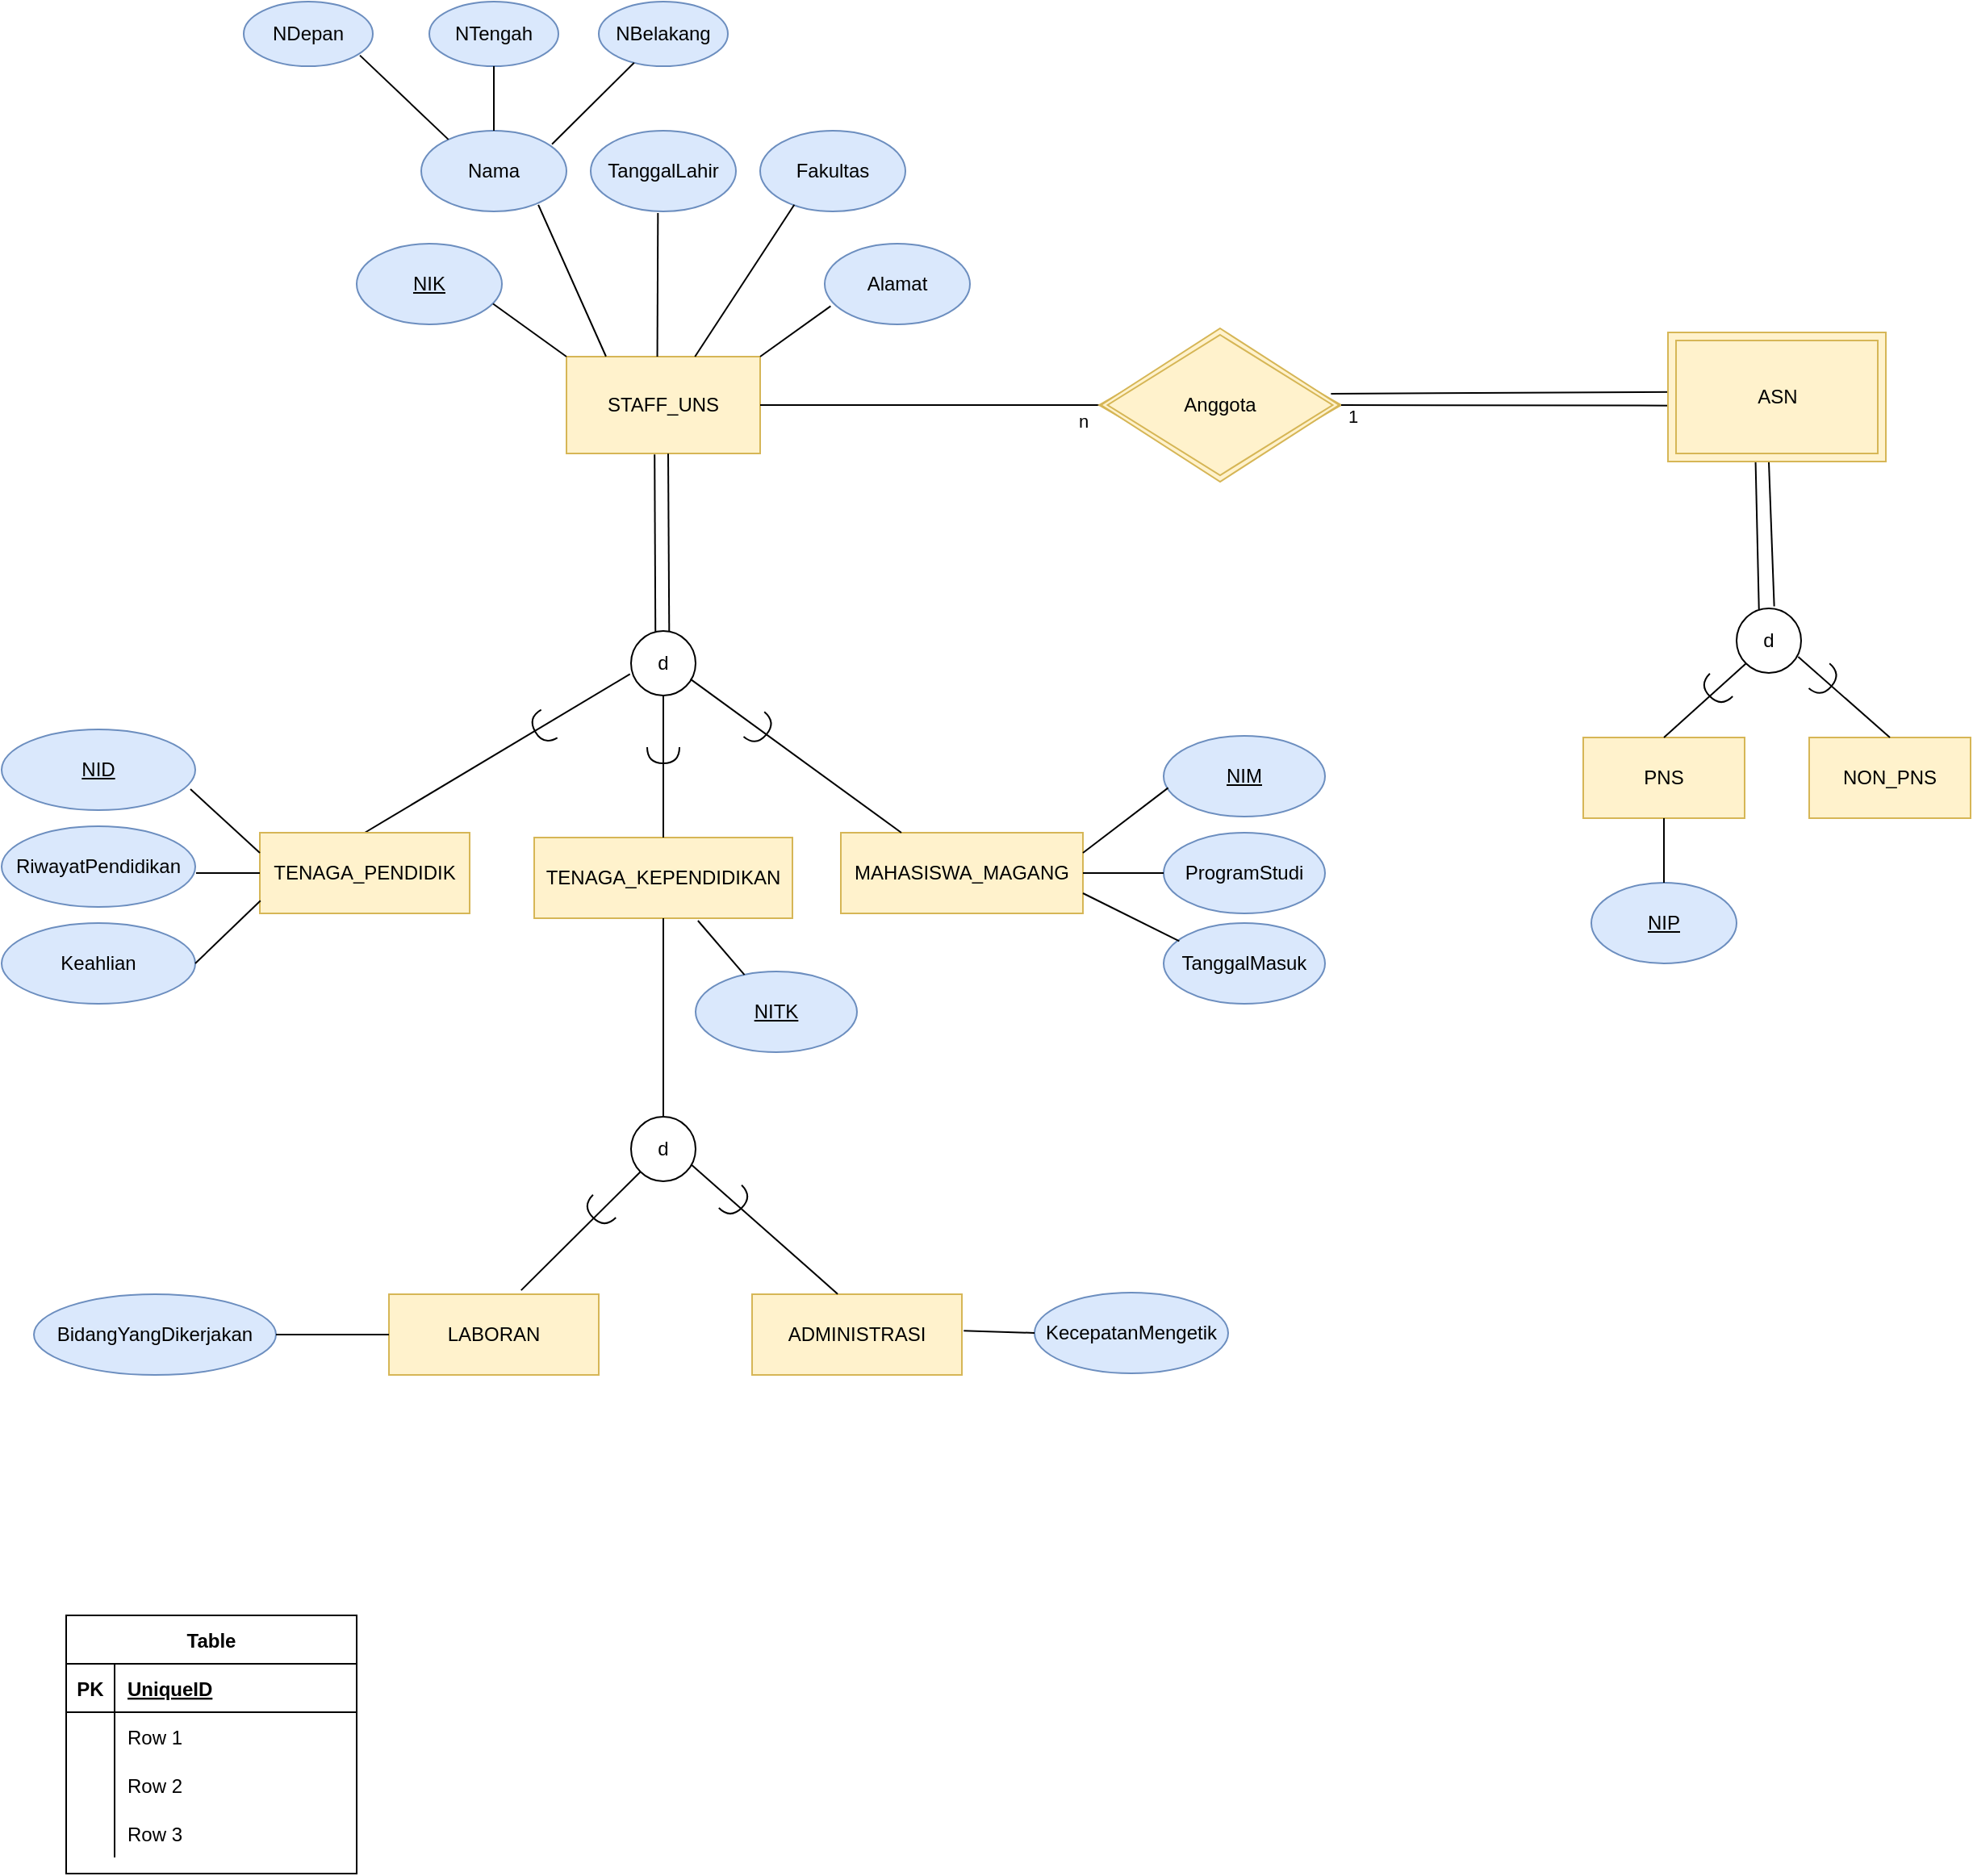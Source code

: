 <mxfile version="15.2.9" type="github" pages="3">
  <diagram id="j85GyJABtu3-5Gjulu61" name="Page-2">
    <mxGraphModel dx="2805" dy="946" grid="1" gridSize="10" guides="1" tooltips="1" connect="1" arrows="1" fold="1" page="1" pageScale="1" pageWidth="850" pageHeight="1100" math="0" shadow="0">
      <root>
        <mxCell id="KrilJDPw3ydvlsXIcV6F-0" />
        <mxCell id="KrilJDPw3ydvlsXIcV6F-1" parent="KrilJDPw3ydvlsXIcV6F-0" />
        <mxCell id="KrilJDPw3ydvlsXIcV6F-2" value="STAFF_UNS" style="rounded=0;whiteSpace=wrap;html=1;fillColor=#fff2cc;strokeColor=#d6b656;" parent="KrilJDPw3ydvlsXIcV6F-1" vertex="1">
          <mxGeometry x="220" y="270" width="120" height="60" as="geometry" />
        </mxCell>
        <mxCell id="KrilJDPw3ydvlsXIcV6F-3" value="Nama" style="ellipse;whiteSpace=wrap;html=1;fillColor=#dae8fc;strokeColor=#6c8ebf;" parent="KrilJDPw3ydvlsXIcV6F-1" vertex="1">
          <mxGeometry x="130" y="130" width="90" height="50" as="geometry" />
        </mxCell>
        <mxCell id="KrilJDPw3ydvlsXIcV6F-4" value="Fakultas" style="ellipse;whiteSpace=wrap;html=1;fillColor=#dae8fc;strokeColor=#6c8ebf;" parent="KrilJDPw3ydvlsXIcV6F-1" vertex="1">
          <mxGeometry x="340" y="130" width="90" height="50" as="geometry" />
        </mxCell>
        <mxCell id="KrilJDPw3ydvlsXIcV6F-5" value="TanggalLahir" style="ellipse;whiteSpace=wrap;html=1;fillColor=#dae8fc;strokeColor=#6c8ebf;" parent="KrilJDPw3ydvlsXIcV6F-1" vertex="1">
          <mxGeometry x="235" y="130" width="90" height="50" as="geometry" />
        </mxCell>
        <mxCell id="KrilJDPw3ydvlsXIcV6F-6" value="&lt;u&gt;NIK&lt;/u&gt;" style="ellipse;whiteSpace=wrap;html=1;fillColor=#dae8fc;strokeColor=#6c8ebf;" parent="KrilJDPw3ydvlsXIcV6F-1" vertex="1">
          <mxGeometry x="90" y="200" width="90" height="50" as="geometry" />
        </mxCell>
        <mxCell id="KrilJDPw3ydvlsXIcV6F-7" value="Alamat" style="ellipse;whiteSpace=wrap;html=1;fillColor=#dae8fc;strokeColor=#6c8ebf;" parent="KrilJDPw3ydvlsXIcV6F-1" vertex="1">
          <mxGeometry x="380" y="200" width="90" height="50" as="geometry" />
        </mxCell>
        <mxCell id="KrilJDPw3ydvlsXIcV6F-8" value="" style="endArrow=none;html=1;exitX=0;exitY=0;exitDx=0;exitDy=0;entryX=0.939;entryY=0.745;entryDx=0;entryDy=0;entryPerimeter=0;" parent="KrilJDPw3ydvlsXIcV6F-1" source="KrilJDPw3ydvlsXIcV6F-2" target="KrilJDPw3ydvlsXIcV6F-6" edge="1">
          <mxGeometry width="50" height="50" relative="1" as="geometry">
            <mxPoint x="300" y="250" as="sourcePoint" />
            <mxPoint x="350" y="200" as="targetPoint" />
          </mxGeometry>
        </mxCell>
        <mxCell id="KrilJDPw3ydvlsXIcV6F-9" value="" style="endArrow=none;html=1;entryX=0.041;entryY=0.774;entryDx=0;entryDy=0;exitX=1;exitY=0;exitDx=0;exitDy=0;entryPerimeter=0;" parent="KrilJDPw3ydvlsXIcV6F-1" source="KrilJDPw3ydvlsXIcV6F-2" target="KrilJDPw3ydvlsXIcV6F-7" edge="1">
          <mxGeometry width="50" height="50" relative="1" as="geometry">
            <mxPoint x="340" y="230" as="sourcePoint" />
            <mxPoint x="350" y="200" as="targetPoint" />
          </mxGeometry>
        </mxCell>
        <mxCell id="KrilJDPw3ydvlsXIcV6F-10" value="" style="endArrow=none;html=1;entryX=0.235;entryY=0.918;entryDx=0;entryDy=0;entryPerimeter=0;" parent="KrilJDPw3ydvlsXIcV6F-1" source="KrilJDPw3ydvlsXIcV6F-2" target="KrilJDPw3ydvlsXIcV6F-4" edge="1">
          <mxGeometry width="50" height="50" relative="1" as="geometry">
            <mxPoint x="320" y="219" as="sourcePoint" />
            <mxPoint x="350" y="200" as="targetPoint" />
          </mxGeometry>
        </mxCell>
        <mxCell id="KrilJDPw3ydvlsXIcV6F-11" value="" style="endArrow=none;html=1;entryX=0.806;entryY=0.918;entryDx=0;entryDy=0;entryPerimeter=0;exitX=0.204;exitY=-0.002;exitDx=0;exitDy=0;exitPerimeter=0;" parent="KrilJDPw3ydvlsXIcV6F-1" source="KrilJDPw3ydvlsXIcV6F-2" target="KrilJDPw3ydvlsXIcV6F-3" edge="1">
          <mxGeometry width="50" height="50" relative="1" as="geometry">
            <mxPoint x="160" y="230" as="sourcePoint" />
            <mxPoint x="210" y="180" as="targetPoint" />
          </mxGeometry>
        </mxCell>
        <mxCell id="KrilJDPw3ydvlsXIcV6F-12" value="" style="endArrow=none;html=1;entryX=0.463;entryY=1.021;entryDx=0;entryDy=0;entryPerimeter=0;exitX=0.469;exitY=0;exitDx=0;exitDy=0;exitPerimeter=0;" parent="KrilJDPw3ydvlsXIcV6F-1" source="KrilJDPw3ydvlsXIcV6F-2" target="KrilJDPw3ydvlsXIcV6F-5" edge="1">
          <mxGeometry width="50" height="50" relative="1" as="geometry">
            <mxPoint x="300" y="250" as="sourcePoint" />
            <mxPoint x="350" y="200" as="targetPoint" />
          </mxGeometry>
        </mxCell>
        <mxCell id="KrilJDPw3ydvlsXIcV6F-13" value="NDepan" style="ellipse;whiteSpace=wrap;html=1;fillColor=#dae8fc;strokeColor=#6c8ebf;" parent="KrilJDPw3ydvlsXIcV6F-1" vertex="1">
          <mxGeometry x="20" y="50" width="80" height="40" as="geometry" />
        </mxCell>
        <mxCell id="KrilJDPw3ydvlsXIcV6F-14" value="NTengah" style="ellipse;whiteSpace=wrap;html=1;fillColor=#dae8fc;strokeColor=#6c8ebf;" parent="KrilJDPw3ydvlsXIcV6F-1" vertex="1">
          <mxGeometry x="135" y="50" width="80" height="40" as="geometry" />
        </mxCell>
        <mxCell id="KrilJDPw3ydvlsXIcV6F-15" value="NBelakang" style="ellipse;whiteSpace=wrap;html=1;fillColor=#dae8fc;strokeColor=#6c8ebf;" parent="KrilJDPw3ydvlsXIcV6F-1" vertex="1">
          <mxGeometry x="240" y="50" width="80" height="40" as="geometry" />
        </mxCell>
        <mxCell id="KrilJDPw3ydvlsXIcV6F-16" value="" style="endArrow=none;html=1;entryX=0.9;entryY=0.833;entryDx=0;entryDy=0;entryPerimeter=0;exitX=0.187;exitY=0.109;exitDx=0;exitDy=0;exitPerimeter=0;" parent="KrilJDPw3ydvlsXIcV6F-1" source="KrilJDPw3ydvlsXIcV6F-3" target="KrilJDPw3ydvlsXIcV6F-13" edge="1">
          <mxGeometry width="50" height="50" relative="1" as="geometry">
            <mxPoint x="300" y="160" as="sourcePoint" />
            <mxPoint x="350" y="110" as="targetPoint" />
          </mxGeometry>
        </mxCell>
        <mxCell id="KrilJDPw3ydvlsXIcV6F-17" value="" style="endArrow=none;html=1;exitX=0.9;exitY=0.167;exitDx=0;exitDy=0;exitPerimeter=0;" parent="KrilJDPw3ydvlsXIcV6F-1" source="KrilJDPw3ydvlsXIcV6F-3" target="KrilJDPw3ydvlsXIcV6F-15" edge="1">
          <mxGeometry width="50" height="50" relative="1" as="geometry">
            <mxPoint x="300" y="160" as="sourcePoint" />
            <mxPoint x="350" y="110" as="targetPoint" />
          </mxGeometry>
        </mxCell>
        <mxCell id="KrilJDPw3ydvlsXIcV6F-18" value="" style="endArrow=none;html=1;entryX=0.5;entryY=1;entryDx=0;entryDy=0;" parent="KrilJDPw3ydvlsXIcV6F-1" source="KrilJDPw3ydvlsXIcV6F-3" target="KrilJDPw3ydvlsXIcV6F-14" edge="1">
          <mxGeometry width="50" height="50" relative="1" as="geometry">
            <mxPoint x="300" y="160" as="sourcePoint" />
            <mxPoint x="350" y="110" as="targetPoint" />
          </mxGeometry>
        </mxCell>
        <mxCell id="KrilJDPw3ydvlsXIcV6F-19" value="" style="endArrow=none;html=1;entryX=-0.016;entryY=0.667;entryDx=0;entryDy=0;exitX=0.5;exitY=0;exitDx=0;exitDy=0;entryPerimeter=0;" parent="KrilJDPw3ydvlsXIcV6F-1" source="KrilJDPw3ydvlsXIcV6F-25" target="KrilJDPw3ydvlsXIcV6F-20" edge="1">
          <mxGeometry width="50" height="50" relative="1" as="geometry">
            <mxPoint x="630" y="410" as="sourcePoint" />
            <mxPoint x="680" y="360" as="targetPoint" />
          </mxGeometry>
        </mxCell>
        <mxCell id="KrilJDPw3ydvlsXIcV6F-20" value="d" style="ellipse;whiteSpace=wrap;html=1;aspect=fixed;" parent="KrilJDPw3ydvlsXIcV6F-1" vertex="1">
          <mxGeometry x="260" y="440" width="40" height="40" as="geometry" />
        </mxCell>
        <mxCell id="KrilJDPw3ydvlsXIcV6F-21" value="" style="endArrow=none;html=1;entryX=0.591;entryY=0.002;entryDx=0;entryDy=0;entryPerimeter=0;exitX=0.525;exitY=1.002;exitDx=0;exitDy=0;exitPerimeter=0;" parent="KrilJDPw3ydvlsXIcV6F-1" source="KrilJDPw3ydvlsXIcV6F-2" target="KrilJDPw3ydvlsXIcV6F-20" edge="1">
          <mxGeometry width="50" height="50" relative="1" as="geometry">
            <mxPoint x="284" y="331" as="sourcePoint" />
            <mxPoint x="290" y="430.36" as="targetPoint" />
          </mxGeometry>
        </mxCell>
        <mxCell id="KrilJDPw3ydvlsXIcV6F-22" value="" style="endArrow=none;html=1;exitX=0.455;exitY=1.01;exitDx=0;exitDy=0;exitPerimeter=0;entryX=0.378;entryY=0.01;entryDx=0;entryDy=0;entryPerimeter=0;" parent="KrilJDPw3ydvlsXIcV6F-1" source="KrilJDPw3ydvlsXIcV6F-2" target="KrilJDPw3ydvlsXIcV6F-20" edge="1">
          <mxGeometry width="50" height="50" relative="1" as="geometry">
            <mxPoint x="273.04" y="330" as="sourcePoint" />
            <mxPoint x="275" y="441" as="targetPoint" />
          </mxGeometry>
        </mxCell>
        <mxCell id="KrilJDPw3ydvlsXIcV6F-23" value="TENAGA_KEPENDIDIKAN" style="rounded=0;whiteSpace=wrap;html=1;fillColor=#fff2cc;strokeColor=#d6b656;" parent="KrilJDPw3ydvlsXIcV6F-1" vertex="1">
          <mxGeometry x="200" y="568" width="160" height="50" as="geometry" />
        </mxCell>
        <mxCell id="KrilJDPw3ydvlsXIcV6F-24" value="MAHASISWA_MAGANG" style="rounded=0;whiteSpace=wrap;html=1;fillColor=#fff2cc;strokeColor=#d6b656;" parent="KrilJDPw3ydvlsXIcV6F-1" vertex="1">
          <mxGeometry x="390" y="565" width="150" height="50" as="geometry" />
        </mxCell>
        <mxCell id="KrilJDPw3ydvlsXIcV6F-25" value="TENAGA_PENDIDIK" style="rounded=0;whiteSpace=wrap;html=1;fillColor=#fff2cc;strokeColor=#d6b656;" parent="KrilJDPw3ydvlsXIcV6F-1" vertex="1">
          <mxGeometry x="30" y="565" width="130" height="50" as="geometry" />
        </mxCell>
        <mxCell id="KrilJDPw3ydvlsXIcV6F-26" value="" style="endArrow=none;html=1;entryX=0.975;entryY=0.74;entryDx=0;entryDy=0;entryPerimeter=0;exitX=0;exitY=0.25;exitDx=0;exitDy=0;" parent="KrilJDPw3ydvlsXIcV6F-1" source="KrilJDPw3ydvlsXIcV6F-25" target="KrilJDPw3ydvlsXIcV6F-29" edge="1">
          <mxGeometry width="50" height="50" relative="1" as="geometry">
            <mxPoint x="150" y="715" as="sourcePoint" />
            <mxPoint x="200" y="665" as="targetPoint" />
          </mxGeometry>
        </mxCell>
        <mxCell id="KrilJDPw3ydvlsXIcV6F-27" value="" style="endArrow=none;html=1;entryX=0.92;entryY=0.746;entryDx=0;entryDy=0;entryPerimeter=0;exitX=0.25;exitY=0;exitDx=0;exitDy=0;" parent="KrilJDPw3ydvlsXIcV6F-1" source="KrilJDPw3ydvlsXIcV6F-24" target="KrilJDPw3ydvlsXIcV6F-20" edge="1">
          <mxGeometry width="50" height="50" relative="1" as="geometry">
            <mxPoint x="240" y="580" as="sourcePoint" />
            <mxPoint x="290" y="530" as="targetPoint" />
          </mxGeometry>
        </mxCell>
        <mxCell id="KrilJDPw3ydvlsXIcV6F-28" value="" style="endArrow=none;html=1;entryX=0.5;entryY=1;entryDx=0;entryDy=0;exitX=0.5;exitY=0;exitDx=0;exitDy=0;" parent="KrilJDPw3ydvlsXIcV6F-1" source="KrilJDPw3ydvlsXIcV6F-23" target="KrilJDPw3ydvlsXIcV6F-20" edge="1">
          <mxGeometry width="50" height="50" relative="1" as="geometry">
            <mxPoint x="60" y="710" as="sourcePoint" />
            <mxPoint x="100" y="610" as="targetPoint" />
          </mxGeometry>
        </mxCell>
        <mxCell id="KrilJDPw3ydvlsXIcV6F-29" value="&lt;u&gt;NID&lt;/u&gt;" style="ellipse;whiteSpace=wrap;html=1;fillColor=#dae8fc;strokeColor=#6c8ebf;" parent="KrilJDPw3ydvlsXIcV6F-1" vertex="1">
          <mxGeometry x="-130" y="501" width="120" height="50" as="geometry" />
        </mxCell>
        <mxCell id="KrilJDPw3ydvlsXIcV6F-30" value="RiwayatPendidikan" style="ellipse;whiteSpace=wrap;html=1;fillColor=#dae8fc;strokeColor=#6c8ebf;" parent="KrilJDPw3ydvlsXIcV6F-1" vertex="1">
          <mxGeometry x="-130" y="561" width="120" height="50" as="geometry" />
        </mxCell>
        <mxCell id="KrilJDPw3ydvlsXIcV6F-31" value="Keahlian" style="ellipse;whiteSpace=wrap;html=1;fillColor=#dae8fc;strokeColor=#6c8ebf;" parent="KrilJDPw3ydvlsXIcV6F-1" vertex="1">
          <mxGeometry x="-130" y="621" width="120" height="50" as="geometry" />
        </mxCell>
        <mxCell id="KrilJDPw3ydvlsXIcV6F-32" value="" style="endArrow=none;html=1;entryX=1;entryY=0.5;entryDx=0;entryDy=0;exitX=0.003;exitY=0.843;exitDx=0;exitDy=0;exitPerimeter=0;" parent="KrilJDPw3ydvlsXIcV6F-1" source="KrilJDPw3ydvlsXIcV6F-25" target="KrilJDPw3ydvlsXIcV6F-31" edge="1">
          <mxGeometry width="50" height="50" relative="1" as="geometry">
            <mxPoint x="180" y="585" as="sourcePoint" />
            <mxPoint x="230" y="535" as="targetPoint" />
          </mxGeometry>
        </mxCell>
        <mxCell id="KrilJDPw3ydvlsXIcV6F-33" value="" style="endArrow=none;html=1;entryX=1.004;entryY=0.58;entryDx=0;entryDy=0;entryPerimeter=0;exitX=0;exitY=0.5;exitDx=0;exitDy=0;" parent="KrilJDPw3ydvlsXIcV6F-1" source="KrilJDPw3ydvlsXIcV6F-25" target="KrilJDPw3ydvlsXIcV6F-30" edge="1">
          <mxGeometry width="50" height="50" relative="1" as="geometry">
            <mxPoint x="20" y="594" as="sourcePoint" />
            <mxPoint x="230" y="535" as="targetPoint" />
          </mxGeometry>
        </mxCell>
        <mxCell id="KrilJDPw3ydvlsXIcV6F-34" value="&lt;u&gt;NIM&lt;/u&gt;" style="ellipse;whiteSpace=wrap;html=1;fillColor=#dae8fc;strokeColor=#6c8ebf;" parent="KrilJDPw3ydvlsXIcV6F-1" vertex="1">
          <mxGeometry x="590" y="505" width="100" height="50" as="geometry" />
        </mxCell>
        <mxCell id="KrilJDPw3ydvlsXIcV6F-35" value="ProgramStudi" style="ellipse;whiteSpace=wrap;html=1;fillColor=#dae8fc;strokeColor=#6c8ebf;" parent="KrilJDPw3ydvlsXIcV6F-1" vertex="1">
          <mxGeometry x="590" y="565" width="100" height="50" as="geometry" />
        </mxCell>
        <mxCell id="KrilJDPw3ydvlsXIcV6F-36" value="TanggalMasuk" style="ellipse;whiteSpace=wrap;html=1;fillColor=#dae8fc;strokeColor=#6c8ebf;" parent="KrilJDPw3ydvlsXIcV6F-1" vertex="1">
          <mxGeometry x="590" y="621" width="100" height="50" as="geometry" />
        </mxCell>
        <mxCell id="KrilJDPw3ydvlsXIcV6F-37" value="&lt;u&gt;NITK&lt;/u&gt;" style="ellipse;whiteSpace=wrap;html=1;fillColor=#dae8fc;strokeColor=#6c8ebf;" parent="KrilJDPw3ydvlsXIcV6F-1" vertex="1">
          <mxGeometry x="300" y="651" width="100" height="50" as="geometry" />
        </mxCell>
        <mxCell id="KrilJDPw3ydvlsXIcV6F-38" value="" style="endArrow=none;html=1;exitX=0.634;exitY=1.03;exitDx=0;exitDy=0;exitPerimeter=0;" parent="KrilJDPw3ydvlsXIcV6F-1" source="KrilJDPw3ydvlsXIcV6F-23" target="KrilJDPw3ydvlsXIcV6F-37" edge="1">
          <mxGeometry width="50" height="50" relative="1" as="geometry">
            <mxPoint x="290" y="717" as="sourcePoint" />
            <mxPoint x="340" y="667" as="targetPoint" />
          </mxGeometry>
        </mxCell>
        <mxCell id="KrilJDPw3ydvlsXIcV6F-39" value="d" style="ellipse;whiteSpace=wrap;html=1;aspect=fixed;" parent="KrilJDPw3ydvlsXIcV6F-1" vertex="1">
          <mxGeometry x="260" y="741" width="40" height="40" as="geometry" />
        </mxCell>
        <mxCell id="KrilJDPw3ydvlsXIcV6F-40" value="" style="endArrow=none;html=1;entryX=0.097;entryY=0.223;entryDx=0;entryDy=0;entryPerimeter=0;exitX=1;exitY=0.75;exitDx=0;exitDy=0;" parent="KrilJDPw3ydvlsXIcV6F-1" source="KrilJDPw3ydvlsXIcV6F-24" target="KrilJDPw3ydvlsXIcV6F-36" edge="1">
          <mxGeometry width="50" height="50" relative="1" as="geometry">
            <mxPoint x="480" y="545" as="sourcePoint" />
            <mxPoint x="530" y="495" as="targetPoint" />
          </mxGeometry>
        </mxCell>
        <mxCell id="KrilJDPw3ydvlsXIcV6F-41" value="" style="endArrow=none;html=1;entryX=0;entryY=0.5;entryDx=0;entryDy=0;exitX=1;exitY=0.5;exitDx=0;exitDy=0;" parent="KrilJDPw3ydvlsXIcV6F-1" source="KrilJDPw3ydvlsXIcV6F-24" target="KrilJDPw3ydvlsXIcV6F-35" edge="1">
          <mxGeometry width="50" height="50" relative="1" as="geometry">
            <mxPoint x="480" y="545" as="sourcePoint" />
            <mxPoint x="530" y="495" as="targetPoint" />
          </mxGeometry>
        </mxCell>
        <mxCell id="KrilJDPw3ydvlsXIcV6F-42" value="" style="endArrow=none;html=1;entryX=0.028;entryY=0.644;entryDx=0;entryDy=0;entryPerimeter=0;exitX=1;exitY=0.25;exitDx=0;exitDy=0;" parent="KrilJDPw3ydvlsXIcV6F-1" source="KrilJDPw3ydvlsXIcV6F-24" target="KrilJDPw3ydvlsXIcV6F-34" edge="1">
          <mxGeometry width="50" height="50" relative="1" as="geometry">
            <mxPoint x="480" y="545" as="sourcePoint" />
            <mxPoint x="530" y="495" as="targetPoint" />
          </mxGeometry>
        </mxCell>
        <mxCell id="KrilJDPw3ydvlsXIcV6F-43" value="" style="endArrow=none;html=1;entryX=0.5;entryY=0;entryDx=0;entryDy=0;exitX=0.5;exitY=1;exitDx=0;exitDy=0;" parent="KrilJDPw3ydvlsXIcV6F-1" source="KrilJDPw3ydvlsXIcV6F-23" target="KrilJDPw3ydvlsXIcV6F-39" edge="1">
          <mxGeometry width="50" height="50" relative="1" as="geometry">
            <mxPoint x="490" y="541" as="sourcePoint" />
            <mxPoint x="540" y="491" as="targetPoint" />
          </mxGeometry>
        </mxCell>
        <mxCell id="KrilJDPw3ydvlsXIcV6F-45" value="ASN" style="rounded=0;whiteSpace=wrap;html=1;fillColor=#fff2cc;strokeColor=#d6b656;" parent="KrilJDPw3ydvlsXIcV6F-1" vertex="1">
          <mxGeometry x="910" y="265" width="120" height="60" as="geometry" />
        </mxCell>
        <mxCell id="KrilJDPw3ydvlsXIcV6F-46" value="d" style="ellipse;whiteSpace=wrap;html=1;aspect=fixed;" parent="KrilJDPw3ydvlsXIcV6F-1" vertex="1">
          <mxGeometry x="945" y="426" width="40" height="40" as="geometry" />
        </mxCell>
        <mxCell id="KrilJDPw3ydvlsXIcV6F-47" value="" style="endArrow=none;html=1;entryX=0.347;entryY=0.018;entryDx=0;entryDy=0;entryPerimeter=0;exitX=0.388;exitY=1.01;exitDx=0;exitDy=0;exitPerimeter=0;" parent="KrilJDPw3ydvlsXIcV6F-1" source="KrilJDPw3ydvlsXIcV6F-45" target="KrilJDPw3ydvlsXIcV6F-46" edge="1">
          <mxGeometry width="50" height="50" relative="1" as="geometry">
            <mxPoint x="954.706" y="340" as="sourcePoint" />
            <mxPoint x="380" y="700" as="targetPoint" />
          </mxGeometry>
        </mxCell>
        <mxCell id="KrilJDPw3ydvlsXIcV6F-48" value="" style="endArrow=none;html=1;entryX=0.583;entryY=-0.031;entryDx=0;entryDy=0;entryPerimeter=0;exitX=0.455;exitY=0.997;exitDx=0;exitDy=0;exitPerimeter=0;" parent="KrilJDPw3ydvlsXIcV6F-1" source="KrilJDPw3ydvlsXIcV6F-45" target="KrilJDPw3ydvlsXIcV6F-46" edge="1">
          <mxGeometry width="50" height="50" relative="1" as="geometry">
            <mxPoint x="120" y="571" as="sourcePoint" />
            <mxPoint x="-80" y="600" as="targetPoint" />
          </mxGeometry>
        </mxCell>
        <mxCell id="KrilJDPw3ydvlsXIcV6F-49" value="PNS" style="rounded=0;whiteSpace=wrap;html=1;fillColor=#fff2cc;strokeColor=#d6b656;" parent="KrilJDPw3ydvlsXIcV6F-1" vertex="1">
          <mxGeometry x="850" y="506" width="100" height="50" as="geometry" />
        </mxCell>
        <mxCell id="KrilJDPw3ydvlsXIcV6F-50" value="NON_PNS" style="rounded=0;whiteSpace=wrap;html=1;fillColor=#fff2cc;strokeColor=#d6b656;" parent="KrilJDPw3ydvlsXIcV6F-1" vertex="1">
          <mxGeometry x="990" y="506" width="100" height="50" as="geometry" />
        </mxCell>
        <mxCell id="KrilJDPw3ydvlsXIcV6F-51" value="&lt;u&gt;NIP&lt;/u&gt;" style="ellipse;whiteSpace=wrap;html=1;fillColor=#dae8fc;strokeColor=#6c8ebf;" parent="KrilJDPw3ydvlsXIcV6F-1" vertex="1">
          <mxGeometry x="855" y="596" width="90" height="50" as="geometry" />
        </mxCell>
        <mxCell id="KrilJDPw3ydvlsXIcV6F-52" value="" style="endArrow=none;html=1;entryX=0.5;entryY=0;entryDx=0;entryDy=0;exitX=0.5;exitY=1;exitDx=0;exitDy=0;" parent="KrilJDPw3ydvlsXIcV6F-1" source="KrilJDPw3ydvlsXIcV6F-49" target="KrilJDPw3ydvlsXIcV6F-51" edge="1">
          <mxGeometry width="50" height="50" relative="1" as="geometry">
            <mxPoint x="690" y="506" as="sourcePoint" />
            <mxPoint x="740" y="456" as="targetPoint" />
          </mxGeometry>
        </mxCell>
        <mxCell id="KrilJDPw3ydvlsXIcV6F-53" value="" style="endArrow=none;html=1;entryX=0;entryY=1;entryDx=0;entryDy=0;exitX=0.5;exitY=0;exitDx=0;exitDy=0;" parent="KrilJDPw3ydvlsXIcV6F-1" source="KrilJDPw3ydvlsXIcV6F-49" target="KrilJDPw3ydvlsXIcV6F-46" edge="1">
          <mxGeometry width="50" height="50" relative="1" as="geometry">
            <mxPoint x="735" y="336" as="sourcePoint" />
            <mxPoint x="785" y="286" as="targetPoint" />
          </mxGeometry>
        </mxCell>
        <mxCell id="KrilJDPw3ydvlsXIcV6F-54" value="" style="endArrow=none;html=1;entryX=0.5;entryY=0;entryDx=0;entryDy=0;exitX=0.955;exitY=0.75;exitDx=0;exitDy=0;exitPerimeter=0;" parent="KrilJDPw3ydvlsXIcV6F-1" source="KrilJDPw3ydvlsXIcV6F-46" target="KrilJDPw3ydvlsXIcV6F-50" edge="1">
          <mxGeometry width="50" height="50" relative="1" as="geometry">
            <mxPoint x="735" y="336" as="sourcePoint" />
            <mxPoint x="785" y="286" as="targetPoint" />
          </mxGeometry>
        </mxCell>
        <mxCell id="KrilJDPw3ydvlsXIcV6F-55" value="" style="endArrow=none;html=1;entryX=1;entryY=0.5;entryDx=0;entryDy=0;exitX=0.011;exitY=0.5;exitDx=0;exitDy=0;exitPerimeter=0;startArrow=none;" parent="KrilJDPw3ydvlsXIcV6F-1" source="KrilJDPw3ydvlsXIcV6F-69" target="KrilJDPw3ydvlsXIcV6F-2" edge="1">
          <mxGeometry width="50" height="50" relative="1" as="geometry">
            <mxPoint x="170" y="600" as="sourcePoint" />
            <mxPoint x="220" y="550" as="targetPoint" />
          </mxGeometry>
        </mxCell>
        <mxCell id="L1ajhCoevkICZt0Xd_y1-3" value="n" style="edgeLabel;html=1;align=center;verticalAlign=middle;resizable=0;points=[];" parent="KrilJDPw3ydvlsXIcV6F-55" vertex="1" connectable="0">
          <mxGeometry x="-0.879" relative="1" as="geometry">
            <mxPoint x="1" y="10" as="offset" />
          </mxGeometry>
        </mxCell>
        <mxCell id="KrilJDPw3ydvlsXIcV6F-56" value="LABORAN" style="rounded=0;whiteSpace=wrap;html=1;fillColor=#fff2cc;strokeColor=#d6b656;" parent="KrilJDPw3ydvlsXIcV6F-1" vertex="1">
          <mxGeometry x="110" y="851" width="130" height="50" as="geometry" />
        </mxCell>
        <mxCell id="KrilJDPw3ydvlsXIcV6F-57" value="ADMINISTRASI" style="rounded=0;whiteSpace=wrap;html=1;fillColor=#fff2cc;strokeColor=#d6b656;" parent="KrilJDPw3ydvlsXIcV6F-1" vertex="1">
          <mxGeometry x="335" y="851" width="130" height="50" as="geometry" />
        </mxCell>
        <mxCell id="KrilJDPw3ydvlsXIcV6F-58" value="" style="endArrow=none;html=1;entryX=0.408;entryY=-0.003;entryDx=0;entryDy=0;entryPerimeter=0;exitX=0.939;exitY=0.746;exitDx=0;exitDy=0;exitPerimeter=0;" parent="KrilJDPw3ydvlsXIcV6F-1" source="KrilJDPw3ydvlsXIcV6F-39" target="KrilJDPw3ydvlsXIcV6F-57" edge="1">
          <mxGeometry width="50" height="50" relative="1" as="geometry">
            <mxPoint x="300" y="781" as="sourcePoint" />
            <mxPoint x="350" y="731" as="targetPoint" />
          </mxGeometry>
        </mxCell>
        <mxCell id="KrilJDPw3ydvlsXIcV6F-60" value="" style="endArrow=none;html=1;exitX=0.63;exitY=-0.049;exitDx=0;exitDy=0;exitPerimeter=0;" parent="KrilJDPw3ydvlsXIcV6F-1" source="KrilJDPw3ydvlsXIcV6F-56" target="KrilJDPw3ydvlsXIcV6F-39" edge="1">
          <mxGeometry width="50" height="50" relative="1" as="geometry">
            <mxPoint x="300" y="781" as="sourcePoint" />
            <mxPoint x="350" y="731" as="targetPoint" />
          </mxGeometry>
        </mxCell>
        <mxCell id="KrilJDPw3ydvlsXIcV6F-62" value="" style="shape=requiredInterface;html=1;verticalLabelPosition=bottom;rotation=90;" parent="KrilJDPw3ydvlsXIcV6F-1" vertex="1">
          <mxGeometry x="275" y="507" width="10" height="20" as="geometry" />
        </mxCell>
        <mxCell id="KrilJDPw3ydvlsXIcV6F-63" value="" style="shape=requiredInterface;html=1;verticalLabelPosition=bottom;rotation=135;" parent="KrilJDPw3ydvlsXIcV6F-1" vertex="1">
          <mxGeometry x="235" y="790" width="10" height="20" as="geometry" />
        </mxCell>
        <mxCell id="KrilJDPw3ydvlsXIcV6F-64" value="" style="shape=requiredInterface;html=1;verticalLabelPosition=bottom;rotation=45;" parent="KrilJDPw3ydvlsXIcV6F-1" vertex="1">
          <mxGeometry x="320" y="784" width="10" height="20" as="geometry" />
        </mxCell>
        <mxCell id="KrilJDPw3ydvlsXIcV6F-65" value="" style="shape=requiredInterface;html=1;verticalLabelPosition=bottom;rotation=150;" parent="KrilJDPw3ydvlsXIcV6F-1" vertex="1">
          <mxGeometry x="200" y="490" width="10" height="20" as="geometry" />
        </mxCell>
        <mxCell id="KrilJDPw3ydvlsXIcV6F-66" value="" style="shape=requiredInterface;html=1;verticalLabelPosition=bottom;rotation=135;" parent="KrilJDPw3ydvlsXIcV6F-1" vertex="1">
          <mxGeometry x="927" y="467" width="10" height="20" as="geometry" />
        </mxCell>
        <mxCell id="KrilJDPw3ydvlsXIcV6F-67" value="" style="shape=requiredInterface;html=1;verticalLabelPosition=bottom;rotation=40;" parent="KrilJDPw3ydvlsXIcV6F-1" vertex="1">
          <mxGeometry x="995" y="461" width="10" height="20" as="geometry" />
        </mxCell>
        <mxCell id="KrilJDPw3ydvlsXIcV6F-68" value="" style="shape=requiredInterface;html=1;verticalLabelPosition=bottom;rotation=40;" parent="KrilJDPw3ydvlsXIcV6F-1" vertex="1">
          <mxGeometry x="335" y="491" width="10" height="20" as="geometry" />
        </mxCell>
        <mxCell id="KrilJDPw3ydvlsXIcV6F-69" value="ANGGOTA" style="html=1;whiteSpace=wrap;aspect=fixed;shape=isoRectangle;fillColor=#fff2cc;strokeColor=#d6b656;" parent="KrilJDPw3ydvlsXIcV6F-1" vertex="1">
          <mxGeometry x="550" y="255" width="150" height="90" as="geometry" />
        </mxCell>
        <mxCell id="L1ajhCoevkICZt0Xd_y1-1" value="" style="endArrow=none;html=1;entryX=1;entryY=0.5;entryDx=0;entryDy=0;exitX=-0.028;exitY=0.589;exitDx=0;exitDy=0;exitPerimeter=0;" parent="KrilJDPw3ydvlsXIcV6F-1" source="KrilJDPw3ydvlsXIcV6F-45" target="KrilJDPw3ydvlsXIcV6F-69" edge="1">
          <mxGeometry width="50" height="50" relative="1" as="geometry">
            <mxPoint x="906.64" y="300.34" as="sourcePoint" />
            <mxPoint x="340" y="300" as="targetPoint" />
          </mxGeometry>
        </mxCell>
        <mxCell id="L1ajhCoevkICZt0Xd_y1-4" value="1" style="edgeLabel;html=1;align=center;verticalAlign=middle;resizable=0;points=[];" parent="KrilJDPw3ydvlsXIcV6F-1" vertex="1" connectable="0">
          <mxGeometry x="710.002" y="300" as="geometry">
            <mxPoint x="-3" y="7" as="offset" />
          </mxGeometry>
        </mxCell>
        <mxCell id="O_TsbbM5j89b7_HtOqNp-1" value="KecepatanMengetik" style="ellipse;whiteSpace=wrap;html=1;fillColor=#dae8fc;strokeColor=#6c8ebf;" parent="KrilJDPw3ydvlsXIcV6F-1" vertex="1">
          <mxGeometry x="510" y="850" width="120" height="50" as="geometry" />
        </mxCell>
        <mxCell id="O_TsbbM5j89b7_HtOqNp-4" value="" style="endArrow=none;html=1;entryX=0;entryY=0.5;entryDx=0;entryDy=0;exitX=1.009;exitY=0.452;exitDx=0;exitDy=0;exitPerimeter=0;" parent="KrilJDPw3ydvlsXIcV6F-1" source="KrilJDPw3ydvlsXIcV6F-57" target="O_TsbbM5j89b7_HtOqNp-1" edge="1">
          <mxGeometry width="50" height="50" relative="1" as="geometry">
            <mxPoint x="350" y="770" as="sourcePoint" />
            <mxPoint x="400" y="720" as="targetPoint" />
          </mxGeometry>
        </mxCell>
        <mxCell id="O_TsbbM5j89b7_HtOqNp-7" value="" style="endArrow=none;html=1;entryX=0.958;entryY=0.422;entryDx=0;entryDy=0;exitX=-0.007;exitY=0.448;exitDx=0;exitDy=0;exitPerimeter=0;entryPerimeter=0;" parent="KrilJDPw3ydvlsXIcV6F-1" source="KrilJDPw3ydvlsXIcV6F-45" target="KrilJDPw3ydvlsXIcV6F-69" edge="1">
          <mxGeometry width="50" height="50" relative="1" as="geometry">
            <mxPoint x="910.0" y="295.05" as="sourcePoint" />
            <mxPoint x="703.36" y="294.71" as="targetPoint" />
          </mxGeometry>
        </mxCell>
        <mxCell id="O_TsbbM5j89b7_HtOqNp-8" value="ASN" style="shape=ext;margin=3;double=1;whiteSpace=wrap;html=1;align=center;fillColor=#fff2cc;strokeColor=#d6b656;" parent="KrilJDPw3ydvlsXIcV6F-1" vertex="1">
          <mxGeometry x="902.5" y="255" width="135" height="80" as="geometry" />
        </mxCell>
        <mxCell id="O_TsbbM5j89b7_HtOqNp-11" value="Anggota" style="shape=rhombus;double=1;perimeter=rhombusPerimeter;whiteSpace=wrap;html=1;align=center;fillColor=#fff2cc;strokeColor=#d6b656;" parent="KrilJDPw3ydvlsXIcV6F-1" vertex="1">
          <mxGeometry x="551.25" y="252.5" width="147.5" height="95" as="geometry" />
        </mxCell>
        <mxCell id="O_TsbbM5j89b7_HtOqNp-12" value="BidangYangDikerjakan" style="ellipse;whiteSpace=wrap;html=1;fillColor=#dae8fc;strokeColor=#6c8ebf;" parent="KrilJDPw3ydvlsXIcV6F-1" vertex="1">
          <mxGeometry x="-110" y="851" width="150" height="50" as="geometry" />
        </mxCell>
        <mxCell id="O_TsbbM5j89b7_HtOqNp-13" value="" style="endArrow=none;html=1;entryX=1;entryY=0.5;entryDx=0;entryDy=0;exitX=0;exitY=0.5;exitDx=0;exitDy=0;" parent="KrilJDPw3ydvlsXIcV6F-1" source="KrilJDPw3ydvlsXIcV6F-56" target="O_TsbbM5j89b7_HtOqNp-12" edge="1">
          <mxGeometry width="50" height="50" relative="1" as="geometry">
            <mxPoint x="476.17" y="883.6" as="sourcePoint" />
            <mxPoint x="520" y="885" as="targetPoint" />
          </mxGeometry>
        </mxCell>
        <mxCell id="EEuhcxj3sxN6JpfUHrqm-0" value="Table" style="shape=table;startSize=30;container=1;collapsible=1;childLayout=tableLayout;fixedRows=1;rowLines=0;fontStyle=1;align=center;resizeLast=1;" vertex="1" parent="KrilJDPw3ydvlsXIcV6F-1">
          <mxGeometry x="-90" y="1050" width="180" height="160" as="geometry" />
        </mxCell>
        <mxCell id="EEuhcxj3sxN6JpfUHrqm-1" value="" style="shape=partialRectangle;collapsible=0;dropTarget=0;pointerEvents=0;fillColor=none;top=0;left=0;bottom=1;right=0;points=[[0,0.5],[1,0.5]];portConstraint=eastwest;" vertex="1" parent="EEuhcxj3sxN6JpfUHrqm-0">
          <mxGeometry y="30" width="180" height="30" as="geometry" />
        </mxCell>
        <mxCell id="EEuhcxj3sxN6JpfUHrqm-2" value="PK" style="shape=partialRectangle;connectable=0;fillColor=none;top=0;left=0;bottom=0;right=0;fontStyle=1;overflow=hidden;" vertex="1" parent="EEuhcxj3sxN6JpfUHrqm-1">
          <mxGeometry width="30" height="30" as="geometry">
            <mxRectangle width="30" height="30" as="alternateBounds" />
          </mxGeometry>
        </mxCell>
        <mxCell id="EEuhcxj3sxN6JpfUHrqm-3" value="UniqueID" style="shape=partialRectangle;connectable=0;fillColor=none;top=0;left=0;bottom=0;right=0;align=left;spacingLeft=6;fontStyle=5;overflow=hidden;" vertex="1" parent="EEuhcxj3sxN6JpfUHrqm-1">
          <mxGeometry x="30" width="150" height="30" as="geometry">
            <mxRectangle width="150" height="30" as="alternateBounds" />
          </mxGeometry>
        </mxCell>
        <mxCell id="EEuhcxj3sxN6JpfUHrqm-4" value="" style="shape=partialRectangle;collapsible=0;dropTarget=0;pointerEvents=0;fillColor=none;top=0;left=0;bottom=0;right=0;points=[[0,0.5],[1,0.5]];portConstraint=eastwest;" vertex="1" parent="EEuhcxj3sxN6JpfUHrqm-0">
          <mxGeometry y="60" width="180" height="30" as="geometry" />
        </mxCell>
        <mxCell id="EEuhcxj3sxN6JpfUHrqm-5" value="" style="shape=partialRectangle;connectable=0;fillColor=none;top=0;left=0;bottom=0;right=0;editable=1;overflow=hidden;" vertex="1" parent="EEuhcxj3sxN6JpfUHrqm-4">
          <mxGeometry width="30" height="30" as="geometry">
            <mxRectangle width="30" height="30" as="alternateBounds" />
          </mxGeometry>
        </mxCell>
        <mxCell id="EEuhcxj3sxN6JpfUHrqm-6" value="Row 1" style="shape=partialRectangle;connectable=0;fillColor=none;top=0;left=0;bottom=0;right=0;align=left;spacingLeft=6;overflow=hidden;" vertex="1" parent="EEuhcxj3sxN6JpfUHrqm-4">
          <mxGeometry x="30" width="150" height="30" as="geometry">
            <mxRectangle width="150" height="30" as="alternateBounds" />
          </mxGeometry>
        </mxCell>
        <mxCell id="EEuhcxj3sxN6JpfUHrqm-7" value="" style="shape=partialRectangle;collapsible=0;dropTarget=0;pointerEvents=0;fillColor=none;top=0;left=0;bottom=0;right=0;points=[[0,0.5],[1,0.5]];portConstraint=eastwest;" vertex="1" parent="EEuhcxj3sxN6JpfUHrqm-0">
          <mxGeometry y="90" width="180" height="30" as="geometry" />
        </mxCell>
        <mxCell id="EEuhcxj3sxN6JpfUHrqm-8" value="" style="shape=partialRectangle;connectable=0;fillColor=none;top=0;left=0;bottom=0;right=0;editable=1;overflow=hidden;" vertex="1" parent="EEuhcxj3sxN6JpfUHrqm-7">
          <mxGeometry width="30" height="30" as="geometry">
            <mxRectangle width="30" height="30" as="alternateBounds" />
          </mxGeometry>
        </mxCell>
        <mxCell id="EEuhcxj3sxN6JpfUHrqm-9" value="Row 2" style="shape=partialRectangle;connectable=0;fillColor=none;top=0;left=0;bottom=0;right=0;align=left;spacingLeft=6;overflow=hidden;" vertex="1" parent="EEuhcxj3sxN6JpfUHrqm-7">
          <mxGeometry x="30" width="150" height="30" as="geometry">
            <mxRectangle width="150" height="30" as="alternateBounds" />
          </mxGeometry>
        </mxCell>
        <mxCell id="EEuhcxj3sxN6JpfUHrqm-10" value="" style="shape=partialRectangle;collapsible=0;dropTarget=0;pointerEvents=0;fillColor=none;top=0;left=0;bottom=0;right=0;points=[[0,0.5],[1,0.5]];portConstraint=eastwest;" vertex="1" parent="EEuhcxj3sxN6JpfUHrqm-0">
          <mxGeometry y="120" width="180" height="30" as="geometry" />
        </mxCell>
        <mxCell id="EEuhcxj3sxN6JpfUHrqm-11" value="" style="shape=partialRectangle;connectable=0;fillColor=none;top=0;left=0;bottom=0;right=0;editable=1;overflow=hidden;" vertex="1" parent="EEuhcxj3sxN6JpfUHrqm-10">
          <mxGeometry width="30" height="30" as="geometry">
            <mxRectangle width="30" height="30" as="alternateBounds" />
          </mxGeometry>
        </mxCell>
        <mxCell id="EEuhcxj3sxN6JpfUHrqm-12" value="Row 3" style="shape=partialRectangle;connectable=0;fillColor=none;top=0;left=0;bottom=0;right=0;align=left;spacingLeft=6;overflow=hidden;" vertex="1" parent="EEuhcxj3sxN6JpfUHrqm-10">
          <mxGeometry x="30" width="150" height="30" as="geometry">
            <mxRectangle width="150" height="30" as="alternateBounds" />
          </mxGeometry>
        </mxCell>
      </root>
    </mxGraphModel>
  </diagram>
  <diagram id="R2lEEEUBdFMjLlhIrx00" name="Page-1">
    <mxGraphModel dx="2512" dy="804" grid="1" gridSize="10" guides="1" tooltips="1" connect="1" arrows="1" fold="1" page="1" pageScale="1" pageWidth="850" pageHeight="1100" math="0" shadow="0" extFonts="Permanent Marker^https://fonts.googleapis.com/css?family=Permanent+Marker">
      <root>
        <mxCell id="0" />
        <mxCell id="1" parent="0" />
        <mxCell id="0YWBP48tjj2sf-CFU7Rv-2" value="STAFF_UNS" style="rounded=0;whiteSpace=wrap;html=1;fillColor=#fff2cc;strokeColor=#d6b656;" vertex="1" parent="1">
          <mxGeometry x="220" y="270" width="120" height="60" as="geometry" />
        </mxCell>
        <mxCell id="0YWBP48tjj2sf-CFU7Rv-5" value="Nama" style="ellipse;whiteSpace=wrap;html=1;fillColor=#dae8fc;strokeColor=#6c8ebf;" vertex="1" parent="1">
          <mxGeometry x="130" y="130" width="90" height="50" as="geometry" />
        </mxCell>
        <mxCell id="0YWBP48tjj2sf-CFU7Rv-6" value="Fakultas" style="ellipse;whiteSpace=wrap;html=1;fillColor=#dae8fc;strokeColor=#6c8ebf;" vertex="1" parent="1">
          <mxGeometry x="340" y="130" width="90" height="50" as="geometry" />
        </mxCell>
        <mxCell id="0YWBP48tjj2sf-CFU7Rv-7" value="TanggalLahir" style="ellipse;whiteSpace=wrap;html=1;fillColor=#dae8fc;strokeColor=#6c8ebf;" vertex="1" parent="1">
          <mxGeometry x="235" y="130" width="90" height="50" as="geometry" />
        </mxCell>
        <mxCell id="0YWBP48tjj2sf-CFU7Rv-8" value="&lt;u&gt;NIK&lt;/u&gt;" style="ellipse;whiteSpace=wrap;html=1;fillColor=#dae8fc;strokeColor=#6c8ebf;" vertex="1" parent="1">
          <mxGeometry x="90" y="200" width="90" height="50" as="geometry" />
        </mxCell>
        <mxCell id="0YWBP48tjj2sf-CFU7Rv-9" value="Alamat" style="ellipse;whiteSpace=wrap;html=1;fillColor=#dae8fc;strokeColor=#6c8ebf;" vertex="1" parent="1">
          <mxGeometry x="380" y="200" width="90" height="50" as="geometry" />
        </mxCell>
        <mxCell id="0YWBP48tjj2sf-CFU7Rv-10" value="" style="endArrow=none;html=1;exitX=0;exitY=0;exitDx=0;exitDy=0;entryX=0.939;entryY=0.745;entryDx=0;entryDy=0;entryPerimeter=0;" edge="1" parent="1" source="0YWBP48tjj2sf-CFU7Rv-2" target="0YWBP48tjj2sf-CFU7Rv-8">
          <mxGeometry width="50" height="50" relative="1" as="geometry">
            <mxPoint x="300" y="250" as="sourcePoint" />
            <mxPoint x="350" y="200" as="targetPoint" />
          </mxGeometry>
        </mxCell>
        <mxCell id="0YWBP48tjj2sf-CFU7Rv-11" value="" style="endArrow=none;html=1;entryX=0.041;entryY=0.774;entryDx=0;entryDy=0;exitX=1;exitY=0;exitDx=0;exitDy=0;entryPerimeter=0;" edge="1" parent="1" source="0YWBP48tjj2sf-CFU7Rv-2" target="0YWBP48tjj2sf-CFU7Rv-9">
          <mxGeometry width="50" height="50" relative="1" as="geometry">
            <mxPoint x="340" y="230" as="sourcePoint" />
            <mxPoint x="350" y="200" as="targetPoint" />
          </mxGeometry>
        </mxCell>
        <mxCell id="0YWBP48tjj2sf-CFU7Rv-12" value="" style="endArrow=none;html=1;entryX=0.235;entryY=0.918;entryDx=0;entryDy=0;entryPerimeter=0;" edge="1" parent="1" source="0YWBP48tjj2sf-CFU7Rv-2" target="0YWBP48tjj2sf-CFU7Rv-6">
          <mxGeometry width="50" height="50" relative="1" as="geometry">
            <mxPoint x="320" y="219" as="sourcePoint" />
            <mxPoint x="350" y="200" as="targetPoint" />
          </mxGeometry>
        </mxCell>
        <mxCell id="0YWBP48tjj2sf-CFU7Rv-13" value="" style="endArrow=none;html=1;entryX=0.806;entryY=0.918;entryDx=0;entryDy=0;entryPerimeter=0;exitX=0.204;exitY=-0.002;exitDx=0;exitDy=0;exitPerimeter=0;" edge="1" parent="1" source="0YWBP48tjj2sf-CFU7Rv-2" target="0YWBP48tjj2sf-CFU7Rv-5">
          <mxGeometry width="50" height="50" relative="1" as="geometry">
            <mxPoint x="160" y="230" as="sourcePoint" />
            <mxPoint x="210" y="180" as="targetPoint" />
          </mxGeometry>
        </mxCell>
        <mxCell id="0YWBP48tjj2sf-CFU7Rv-14" value="" style="endArrow=none;html=1;entryX=0.463;entryY=1.021;entryDx=0;entryDy=0;entryPerimeter=0;exitX=0.469;exitY=0;exitDx=0;exitDy=0;exitPerimeter=0;" edge="1" parent="1" source="0YWBP48tjj2sf-CFU7Rv-2" target="0YWBP48tjj2sf-CFU7Rv-7">
          <mxGeometry width="50" height="50" relative="1" as="geometry">
            <mxPoint x="300" y="250" as="sourcePoint" />
            <mxPoint x="350" y="200" as="targetPoint" />
          </mxGeometry>
        </mxCell>
        <mxCell id="0YWBP48tjj2sf-CFU7Rv-15" value="NDepan" style="ellipse;whiteSpace=wrap;html=1;fillColor=#dae8fc;strokeColor=#6c8ebf;" vertex="1" parent="1">
          <mxGeometry x="20" y="50" width="80" height="40" as="geometry" />
        </mxCell>
        <mxCell id="0YWBP48tjj2sf-CFU7Rv-16" value="NTengah" style="ellipse;whiteSpace=wrap;html=1;fillColor=#dae8fc;strokeColor=#6c8ebf;" vertex="1" parent="1">
          <mxGeometry x="135" y="50" width="80" height="40" as="geometry" />
        </mxCell>
        <mxCell id="0YWBP48tjj2sf-CFU7Rv-17" value="NBelakang" style="ellipse;whiteSpace=wrap;html=1;fillColor=#dae8fc;strokeColor=#6c8ebf;" vertex="1" parent="1">
          <mxGeometry x="240" y="50" width="80" height="40" as="geometry" />
        </mxCell>
        <mxCell id="0YWBP48tjj2sf-CFU7Rv-18" value="" style="endArrow=none;html=1;entryX=0.9;entryY=0.833;entryDx=0;entryDy=0;entryPerimeter=0;exitX=0.187;exitY=0.109;exitDx=0;exitDy=0;exitPerimeter=0;" edge="1" parent="1" source="0YWBP48tjj2sf-CFU7Rv-5" target="0YWBP48tjj2sf-CFU7Rv-15">
          <mxGeometry width="50" height="50" relative="1" as="geometry">
            <mxPoint x="300" y="160" as="sourcePoint" />
            <mxPoint x="350" y="110" as="targetPoint" />
          </mxGeometry>
        </mxCell>
        <mxCell id="0YWBP48tjj2sf-CFU7Rv-19" value="" style="endArrow=none;html=1;exitX=0.9;exitY=0.167;exitDx=0;exitDy=0;exitPerimeter=0;" edge="1" parent="1" source="0YWBP48tjj2sf-CFU7Rv-5" target="0YWBP48tjj2sf-CFU7Rv-17">
          <mxGeometry width="50" height="50" relative="1" as="geometry">
            <mxPoint x="300" y="160" as="sourcePoint" />
            <mxPoint x="350" y="110" as="targetPoint" />
          </mxGeometry>
        </mxCell>
        <mxCell id="0YWBP48tjj2sf-CFU7Rv-20" value="" style="endArrow=none;html=1;entryX=0.5;entryY=1;entryDx=0;entryDy=0;" edge="1" parent="1" source="0YWBP48tjj2sf-CFU7Rv-5" target="0YWBP48tjj2sf-CFU7Rv-16">
          <mxGeometry width="50" height="50" relative="1" as="geometry">
            <mxPoint x="300" y="160" as="sourcePoint" />
            <mxPoint x="350" y="110" as="targetPoint" />
          </mxGeometry>
        </mxCell>
        <mxCell id="0YWBP48tjj2sf-CFU7Rv-29" value="" style="endArrow=none;html=1;entryX=0.25;entryY=1;entryDx=0;entryDy=0;exitX=0.5;exitY=0;exitDx=0;exitDy=0;" edge="1" parent="1" source="0YWBP48tjj2sf-CFU7Rv-44" target="0YWBP48tjj2sf-CFU7Rv-67">
          <mxGeometry width="50" height="50" relative="1" as="geometry">
            <mxPoint x="630" y="410" as="sourcePoint" />
            <mxPoint x="680" y="360" as="targetPoint" />
          </mxGeometry>
        </mxCell>
        <mxCell id="0YWBP48tjj2sf-CFU7Rv-33" value="d" style="ellipse;whiteSpace=wrap;html=1;aspect=fixed;" vertex="1" parent="1">
          <mxGeometry x="260" y="440" width="40" height="40" as="geometry" />
        </mxCell>
        <mxCell id="0YWBP48tjj2sf-CFU7Rv-34" value="" style="endArrow=none;html=1;entryX=0.591;entryY=0.002;entryDx=0;entryDy=0;entryPerimeter=0;exitX=0.525;exitY=1.002;exitDx=0;exitDy=0;exitPerimeter=0;" edge="1" parent="1" target="0YWBP48tjj2sf-CFU7Rv-33" source="0YWBP48tjj2sf-CFU7Rv-2">
          <mxGeometry width="50" height="50" relative="1" as="geometry">
            <mxPoint x="284" y="331" as="sourcePoint" />
            <mxPoint x="290" y="430.36" as="targetPoint" />
          </mxGeometry>
        </mxCell>
        <mxCell id="0YWBP48tjj2sf-CFU7Rv-35" value="" style="endArrow=none;html=1;exitX=0.455;exitY=1.01;exitDx=0;exitDy=0;exitPerimeter=0;entryX=0.378;entryY=0.01;entryDx=0;entryDy=0;entryPerimeter=0;" edge="1" parent="1" target="0YWBP48tjj2sf-CFU7Rv-33" source="0YWBP48tjj2sf-CFU7Rv-2">
          <mxGeometry width="50" height="50" relative="1" as="geometry">
            <mxPoint x="273.04" y="330" as="sourcePoint" />
            <mxPoint x="275" y="441" as="targetPoint" />
          </mxGeometry>
        </mxCell>
        <mxCell id="0YWBP48tjj2sf-CFU7Rv-42" value="TENAGA_KEPENDIDIKAN" style="rounded=0;whiteSpace=wrap;html=1;fillColor=#fff2cc;strokeColor=#d6b656;" vertex="1" parent="1">
          <mxGeometry x="20" y="690" width="160" height="50" as="geometry" />
        </mxCell>
        <mxCell id="0YWBP48tjj2sf-CFU7Rv-43" value="MAHASISWA_MAGANG" style="rounded=0;whiteSpace=wrap;html=1;fillColor=#fff2cc;strokeColor=#d6b656;" vertex="1" parent="1">
          <mxGeometry x="400" y="560" width="150" height="50" as="geometry" />
        </mxCell>
        <mxCell id="0YWBP48tjj2sf-CFU7Rv-44" value="TENAGA_PENDIDIK" style="rounded=0;whiteSpace=wrap;html=1;fillColor=#fff2cc;strokeColor=#d6b656;" vertex="1" parent="1">
          <mxGeometry x="-140" y="690" width="130" height="50" as="geometry" />
        </mxCell>
        <mxCell id="0YWBP48tjj2sf-CFU7Rv-45" value="" style="endArrow=none;html=1;entryX=0.975;entryY=0.74;entryDx=0;entryDy=0;entryPerimeter=0;exitX=0;exitY=0.25;exitDx=0;exitDy=0;" edge="1" parent="1" source="0YWBP48tjj2sf-CFU7Rv-44" target="0YWBP48tjj2sf-CFU7Rv-49">
          <mxGeometry width="50" height="50" relative="1" as="geometry">
            <mxPoint x="-20" y="840" as="sourcePoint" />
            <mxPoint x="30" y="790" as="targetPoint" />
          </mxGeometry>
        </mxCell>
        <mxCell id="0YWBP48tjj2sf-CFU7Rv-46" value="" style="endArrow=none;html=1;entryX=0.92;entryY=0.746;entryDx=0;entryDy=0;entryPerimeter=0;exitX=0.25;exitY=0;exitDx=0;exitDy=0;" edge="1" parent="1" source="0YWBP48tjj2sf-CFU7Rv-43" target="0YWBP48tjj2sf-CFU7Rv-33">
          <mxGeometry width="50" height="50" relative="1" as="geometry">
            <mxPoint x="240" y="580" as="sourcePoint" />
            <mxPoint x="290" y="530" as="targetPoint" />
          </mxGeometry>
        </mxCell>
        <mxCell id="0YWBP48tjj2sf-CFU7Rv-47" value="" style="endArrow=none;html=1;entryX=0.5;entryY=1;entryDx=0;entryDy=0;exitX=0.5;exitY=0;exitDx=0;exitDy=0;" edge="1" parent="1" source="0YWBP48tjj2sf-CFU7Rv-42" target="0YWBP48tjj2sf-CFU7Rv-67">
          <mxGeometry width="50" height="50" relative="1" as="geometry">
            <mxPoint x="60" y="710" as="sourcePoint" />
            <mxPoint x="100" y="610" as="targetPoint" />
          </mxGeometry>
        </mxCell>
        <mxCell id="0YWBP48tjj2sf-CFU7Rv-49" value="&lt;u&gt;NID&lt;/u&gt;" style="ellipse;whiteSpace=wrap;html=1;fillColor=#dae8fc;strokeColor=#6c8ebf;" vertex="1" parent="1">
          <mxGeometry x="-300" y="626" width="120" height="50" as="geometry" />
        </mxCell>
        <mxCell id="0YWBP48tjj2sf-CFU7Rv-50" value="RiwayatPendidikan" style="ellipse;whiteSpace=wrap;html=1;fillColor=#dae8fc;strokeColor=#6c8ebf;" vertex="1" parent="1">
          <mxGeometry x="-300" y="686" width="120" height="50" as="geometry" />
        </mxCell>
        <mxCell id="0YWBP48tjj2sf-CFU7Rv-51" value="Keahlian" style="ellipse;whiteSpace=wrap;html=1;fillColor=#dae8fc;strokeColor=#6c8ebf;" vertex="1" parent="1">
          <mxGeometry x="-300" y="746" width="120" height="50" as="geometry" />
        </mxCell>
        <mxCell id="0YWBP48tjj2sf-CFU7Rv-52" value="" style="endArrow=none;html=1;startArrow=none;" edge="1" parent="1" source="0YWBP48tjj2sf-CFU7Rv-58">
          <mxGeometry width="50" height="50" relative="1" as="geometry">
            <mxPoint x="110" y="846" as="sourcePoint" />
            <mxPoint x="160" y="796" as="targetPoint" />
          </mxGeometry>
        </mxCell>
        <mxCell id="0YWBP48tjj2sf-CFU7Rv-53" value="" style="endArrow=none;html=1;entryX=1;entryY=0.5;entryDx=0;entryDy=0;exitX=0.003;exitY=0.843;exitDx=0;exitDy=0;exitPerimeter=0;" edge="1" parent="1" source="0YWBP48tjj2sf-CFU7Rv-44" target="0YWBP48tjj2sf-CFU7Rv-51">
          <mxGeometry width="50" height="50" relative="1" as="geometry">
            <mxPoint x="10" y="710" as="sourcePoint" />
            <mxPoint x="60" y="660" as="targetPoint" />
          </mxGeometry>
        </mxCell>
        <mxCell id="0YWBP48tjj2sf-CFU7Rv-54" value="" style="endArrow=none;html=1;entryX=1.004;entryY=0.58;entryDx=0;entryDy=0;entryPerimeter=0;exitX=0;exitY=0.5;exitDx=0;exitDy=0;" edge="1" parent="1" source="0YWBP48tjj2sf-CFU7Rv-44" target="0YWBP48tjj2sf-CFU7Rv-50">
          <mxGeometry width="50" height="50" relative="1" as="geometry">
            <mxPoint x="-150" y="719" as="sourcePoint" />
            <mxPoint x="60" y="660" as="targetPoint" />
          </mxGeometry>
        </mxCell>
        <mxCell id="0YWBP48tjj2sf-CFU7Rv-55" value="&lt;u&gt;NIM&lt;/u&gt;" style="ellipse;whiteSpace=wrap;html=1;fillColor=#dae8fc;strokeColor=#6c8ebf;" vertex="1" parent="1">
          <mxGeometry x="600" y="500" width="100" height="50" as="geometry" />
        </mxCell>
        <mxCell id="0YWBP48tjj2sf-CFU7Rv-56" value="ProgramStudi" style="ellipse;whiteSpace=wrap;html=1;fillColor=#dae8fc;strokeColor=#6c8ebf;" vertex="1" parent="1">
          <mxGeometry x="600" y="560" width="100" height="50" as="geometry" />
        </mxCell>
        <mxCell id="0YWBP48tjj2sf-CFU7Rv-57" value="TanggalMasuk" style="ellipse;whiteSpace=wrap;html=1;fillColor=#dae8fc;strokeColor=#6c8ebf;" vertex="1" parent="1">
          <mxGeometry x="600" y="630" width="100" height="50" as="geometry" />
        </mxCell>
        <mxCell id="0YWBP48tjj2sf-CFU7Rv-58" value="&lt;u&gt;NITK&lt;/u&gt;" style="ellipse;whiteSpace=wrap;html=1;fillColor=#dae8fc;strokeColor=#6c8ebf;" vertex="1" parent="1">
          <mxGeometry x="120" y="780" width="100" height="50" as="geometry" />
        </mxCell>
        <mxCell id="0YWBP48tjj2sf-CFU7Rv-59" value="" style="endArrow=none;html=1;exitX=0.634;exitY=1.03;exitDx=0;exitDy=0;exitPerimeter=0;" edge="1" parent="1" source="0YWBP48tjj2sf-CFU7Rv-42" target="0YWBP48tjj2sf-CFU7Rv-58">
          <mxGeometry width="50" height="50" relative="1" as="geometry">
            <mxPoint x="110" y="846" as="sourcePoint" />
            <mxPoint x="160" y="796" as="targetPoint" />
          </mxGeometry>
        </mxCell>
        <mxCell id="0YWBP48tjj2sf-CFU7Rv-60" value="d" style="ellipse;whiteSpace=wrap;html=1;aspect=fixed;" vertex="1" parent="1">
          <mxGeometry x="80" y="870" width="40" height="40" as="geometry" />
        </mxCell>
        <mxCell id="0YWBP48tjj2sf-CFU7Rv-61" value="" style="endArrow=none;html=1;entryX=0.097;entryY=0.223;entryDx=0;entryDy=0;entryPerimeter=0;exitX=1;exitY=0.75;exitDx=0;exitDy=0;" edge="1" parent="1" source="0YWBP48tjj2sf-CFU7Rv-43" target="0YWBP48tjj2sf-CFU7Rv-57">
          <mxGeometry width="50" height="50" relative="1" as="geometry">
            <mxPoint x="490" y="540" as="sourcePoint" />
            <mxPoint x="540" y="490" as="targetPoint" />
          </mxGeometry>
        </mxCell>
        <mxCell id="0YWBP48tjj2sf-CFU7Rv-62" value="" style="endArrow=none;html=1;entryX=0;entryY=0.5;entryDx=0;entryDy=0;exitX=1;exitY=0.5;exitDx=0;exitDy=0;" edge="1" parent="1" source="0YWBP48tjj2sf-CFU7Rv-43" target="0YWBP48tjj2sf-CFU7Rv-56">
          <mxGeometry width="50" height="50" relative="1" as="geometry">
            <mxPoint x="490" y="540" as="sourcePoint" />
            <mxPoint x="540" y="490" as="targetPoint" />
          </mxGeometry>
        </mxCell>
        <mxCell id="0YWBP48tjj2sf-CFU7Rv-63" value="" style="endArrow=none;html=1;entryX=0.028;entryY=0.644;entryDx=0;entryDy=0;entryPerimeter=0;exitX=1;exitY=0.25;exitDx=0;exitDy=0;" edge="1" parent="1" source="0YWBP48tjj2sf-CFU7Rv-43" target="0YWBP48tjj2sf-CFU7Rv-55">
          <mxGeometry width="50" height="50" relative="1" as="geometry">
            <mxPoint x="490" y="540" as="sourcePoint" />
            <mxPoint x="540" y="490" as="targetPoint" />
          </mxGeometry>
        </mxCell>
        <mxCell id="0YWBP48tjj2sf-CFU7Rv-64" value="" style="endArrow=none;html=1;entryX=0.5;entryY=0;entryDx=0;entryDy=0;exitX=0.5;exitY=1;exitDx=0;exitDy=0;" edge="1" parent="1" source="0YWBP48tjj2sf-CFU7Rv-42" target="0YWBP48tjj2sf-CFU7Rv-60">
          <mxGeometry width="50" height="50" relative="1" as="geometry">
            <mxPoint x="310" y="670" as="sourcePoint" />
            <mxPoint x="360" y="620" as="targetPoint" />
          </mxGeometry>
        </mxCell>
        <mxCell id="0YWBP48tjj2sf-CFU7Rv-65" value="KEUANGAN" style="rounded=0;whiteSpace=wrap;html=1;fillColor=#fff2cc;strokeColor=#d6b656;" vertex="1" parent="1">
          <mxGeometry x="35" y="980" width="130" height="50" as="geometry" />
        </mxCell>
        <mxCell id="0YWBP48tjj2sf-CFU7Rv-67" value="ASN" style="rounded=0;whiteSpace=wrap;html=1;fillColor=#fff2cc;strokeColor=#d6b656;" vertex="1" parent="1">
          <mxGeometry x="40" y="510" width="120" height="60" as="geometry" />
        </mxCell>
        <mxCell id="0YWBP48tjj2sf-CFU7Rv-68" value="d" style="ellipse;whiteSpace=wrap;html=1;aspect=fixed;" vertex="1" parent="1">
          <mxGeometry x="380" y="690" width="40" height="40" as="geometry" />
        </mxCell>
        <mxCell id="0YWBP48tjj2sf-CFU7Rv-69" value="" style="endArrow=none;html=1;" edge="1" parent="1">
          <mxGeometry width="50" height="50" relative="1" as="geometry">
            <mxPoint x="130" y="571" as="sourcePoint" />
            <mxPoint x="382" y="702" as="targetPoint" />
          </mxGeometry>
        </mxCell>
        <mxCell id="0YWBP48tjj2sf-CFU7Rv-70" value="" style="endArrow=none;html=1;entryX=-0.016;entryY=0.383;entryDx=0;entryDy=0;entryPerimeter=0;" edge="1" target="0YWBP48tjj2sf-CFU7Rv-68" parent="1">
          <mxGeometry width="50" height="50" relative="1" as="geometry">
            <mxPoint x="120" y="571" as="sourcePoint" />
            <mxPoint x="-80" y="600" as="targetPoint" />
          </mxGeometry>
        </mxCell>
        <mxCell id="0YWBP48tjj2sf-CFU7Rv-75" value="PNS" style="rounded=0;whiteSpace=wrap;html=1;fillColor=#fff2cc;strokeColor=#d6b656;" vertex="1" parent="1">
          <mxGeometry x="285" y="770" width="100" height="50" as="geometry" />
        </mxCell>
        <mxCell id="0YWBP48tjj2sf-CFU7Rv-76" value="NON_PNS" style="rounded=0;whiteSpace=wrap;html=1;fillColor=#fff2cc;strokeColor=#d6b656;" vertex="1" parent="1">
          <mxGeometry x="425" y="770" width="100" height="50" as="geometry" />
        </mxCell>
        <mxCell id="0YWBP48tjj2sf-CFU7Rv-77" value="&lt;u&gt;NIP&lt;/u&gt;" style="ellipse;whiteSpace=wrap;html=1;fillColor=#dae8fc;strokeColor=#6c8ebf;" vertex="1" parent="1">
          <mxGeometry x="290" y="860" width="90" height="50" as="geometry" />
        </mxCell>
        <mxCell id="0YWBP48tjj2sf-CFU7Rv-78" value="" style="endArrow=none;html=1;entryX=0.5;entryY=0;entryDx=0;entryDy=0;exitX=0.5;exitY=1;exitDx=0;exitDy=0;" edge="1" parent="1" source="0YWBP48tjj2sf-CFU7Rv-75" target="0YWBP48tjj2sf-CFU7Rv-77">
          <mxGeometry width="50" height="50" relative="1" as="geometry">
            <mxPoint x="125" y="770" as="sourcePoint" />
            <mxPoint x="175" y="720" as="targetPoint" />
          </mxGeometry>
        </mxCell>
        <mxCell id="0YWBP48tjj2sf-CFU7Rv-79" value="" style="endArrow=none;html=1;entryX=0;entryY=1;entryDx=0;entryDy=0;exitX=0.5;exitY=0;exitDx=0;exitDy=0;" edge="1" parent="1" source="0YWBP48tjj2sf-CFU7Rv-75" target="0YWBP48tjj2sf-CFU7Rv-68">
          <mxGeometry width="50" height="50" relative="1" as="geometry">
            <mxPoint x="170" y="600" as="sourcePoint" />
            <mxPoint x="220" y="550" as="targetPoint" />
          </mxGeometry>
        </mxCell>
        <mxCell id="0YWBP48tjj2sf-CFU7Rv-80" value="" style="endArrow=none;html=1;entryX=0.5;entryY=0;entryDx=0;entryDy=0;exitX=0.955;exitY=0.75;exitDx=0;exitDy=0;exitPerimeter=0;" edge="1" parent="1" source="0YWBP48tjj2sf-CFU7Rv-68" target="0YWBP48tjj2sf-CFU7Rv-76">
          <mxGeometry width="50" height="50" relative="1" as="geometry">
            <mxPoint x="170" y="600" as="sourcePoint" />
            <mxPoint x="220" y="550" as="targetPoint" />
          </mxGeometry>
        </mxCell>
        <mxCell id="0YWBP48tjj2sf-CFU7Rv-81" value="" style="endArrow=none;html=1;entryX=0.066;entryY=0.789;entryDx=0;entryDy=0;entryPerimeter=0;" edge="1" parent="1" target="0YWBP48tjj2sf-CFU7Rv-33">
          <mxGeometry width="50" height="50" relative="1" as="geometry">
            <mxPoint x="160" y="532" as="sourcePoint" />
            <mxPoint x="220" y="550" as="targetPoint" />
          </mxGeometry>
        </mxCell>
        <mxCell id="0YWBP48tjj2sf-CFU7Rv-82" value="LABORAN" style="rounded=0;whiteSpace=wrap;html=1;fillColor=#fff2cc;strokeColor=#d6b656;" vertex="1" parent="1">
          <mxGeometry x="-130" y="980" width="130" height="50" as="geometry" />
        </mxCell>
        <mxCell id="0YWBP48tjj2sf-CFU7Rv-83" value="ADMIN" style="rounded=0;whiteSpace=wrap;html=1;fillColor=#fff2cc;strokeColor=#d6b656;" vertex="1" parent="1">
          <mxGeometry x="200" y="980" width="130" height="50" as="geometry" />
        </mxCell>
        <mxCell id="0YWBP48tjj2sf-CFU7Rv-84" value="" style="endArrow=none;html=1;entryX=0.408;entryY=-0.003;entryDx=0;entryDy=0;entryPerimeter=0;exitX=0.939;exitY=0.746;exitDx=0;exitDy=0;exitPerimeter=0;" edge="1" parent="1" source="0YWBP48tjj2sf-CFU7Rv-60" target="0YWBP48tjj2sf-CFU7Rv-83">
          <mxGeometry width="50" height="50" relative="1" as="geometry">
            <mxPoint x="120" y="910" as="sourcePoint" />
            <mxPoint x="170" y="860" as="targetPoint" />
          </mxGeometry>
        </mxCell>
        <mxCell id="0YWBP48tjj2sf-CFU7Rv-85" value="" style="endArrow=none;html=1;entryX=0.5;entryY=0;entryDx=0;entryDy=0;" edge="1" parent="1" source="0YWBP48tjj2sf-CFU7Rv-60" target="0YWBP48tjj2sf-CFU7Rv-65">
          <mxGeometry width="50" height="50" relative="1" as="geometry">
            <mxPoint x="120" y="910" as="sourcePoint" />
            <mxPoint x="170" y="860" as="targetPoint" />
          </mxGeometry>
        </mxCell>
        <mxCell id="0YWBP48tjj2sf-CFU7Rv-86" value="" style="endArrow=none;html=1;exitX=0.63;exitY=-0.049;exitDx=0;exitDy=0;exitPerimeter=0;" edge="1" parent="1" source="0YWBP48tjj2sf-CFU7Rv-82" target="0YWBP48tjj2sf-CFU7Rv-60">
          <mxGeometry width="50" height="50" relative="1" as="geometry">
            <mxPoint x="120" y="910" as="sourcePoint" />
            <mxPoint x="170" y="860" as="targetPoint" />
          </mxGeometry>
        </mxCell>
        <mxCell id="0YWBP48tjj2sf-CFU7Rv-91" value="" style="shape=requiredInterface;html=1;verticalLabelPosition=bottom;rotation=90;" vertex="1" parent="1">
          <mxGeometry x="95" y="920" width="10" height="20" as="geometry" />
        </mxCell>
        <mxCell id="0YWBP48tjj2sf-CFU7Rv-93" value="" style="shape=requiredInterface;html=1;verticalLabelPosition=bottom;rotation=90;" vertex="1" parent="1">
          <mxGeometry x="95" y="626" width="10" height="20" as="geometry" />
        </mxCell>
        <mxCell id="0YWBP48tjj2sf-CFU7Rv-94" value="" style="shape=requiredInterface;html=1;verticalLabelPosition=bottom;rotation=-210;" vertex="1" parent="1">
          <mxGeometry x="40" y="910" width="10" height="20" as="geometry" />
        </mxCell>
        <mxCell id="0YWBP48tjj2sf-CFU7Rv-95" value="" style="shape=requiredInterface;html=1;verticalLabelPosition=bottom;rotation=30;" vertex="1" parent="1">
          <mxGeometry x="150" y="910" width="10" height="20" as="geometry" />
        </mxCell>
        <mxCell id="0YWBP48tjj2sf-CFU7Rv-101" value="" style="shape=requiredInterface;html=1;verticalLabelPosition=bottom;rotation=135;" vertex="1" parent="1">
          <mxGeometry x="4" y="610" width="10" height="20" as="geometry" />
        </mxCell>
        <mxCell id="0YWBP48tjj2sf-CFU7Rv-104" value="" style="shape=requiredInterface;html=1;verticalLabelPosition=bottom;rotation=135;" vertex="1" parent="1">
          <mxGeometry x="362" y="731" width="10" height="20" as="geometry" />
        </mxCell>
        <mxCell id="0YWBP48tjj2sf-CFU7Rv-105" value="" style="shape=requiredInterface;html=1;verticalLabelPosition=bottom;rotation=45;" vertex="1" parent="1">
          <mxGeometry x="430" y="725" width="10" height="20" as="geometry" />
        </mxCell>
        <mxCell id="Sp-h2KXlpPVhgUjHM_NG-1" value="" style="shape=requiredInterface;html=1;verticalLabelPosition=bottom;rotation=-210;" vertex="1" parent="1">
          <mxGeometry x="222" y="483" width="10" height="20" as="geometry" />
        </mxCell>
        <mxCell id="Sp-h2KXlpPVhgUjHM_NG-3" value="" style="shape=requiredInterface;html=1;verticalLabelPosition=bottom;rotation=45;" vertex="1" parent="1">
          <mxGeometry x="329" y="483" width="10" height="20" as="geometry" />
        </mxCell>
      </root>
    </mxGraphModel>
  </diagram>
  <diagram id="X8NbWdsSROFacnSE3kOJ" name="Page-3">
    <mxGraphModel dx="950" dy="459" grid="1" gridSize="10" guides="1" tooltips="1" connect="1" arrows="1" fold="1" page="1" pageScale="1" pageWidth="850" pageHeight="1100" math="0" shadow="0">
      <root>
        <mxCell id="hdjkgL4h0qjm0W3bBeKB-0" />
        <mxCell id="hdjkgL4h0qjm0W3bBeKB-1" parent="hdjkgL4h0qjm0W3bBeKB-0" />
      </root>
    </mxGraphModel>
  </diagram>
</mxfile>
